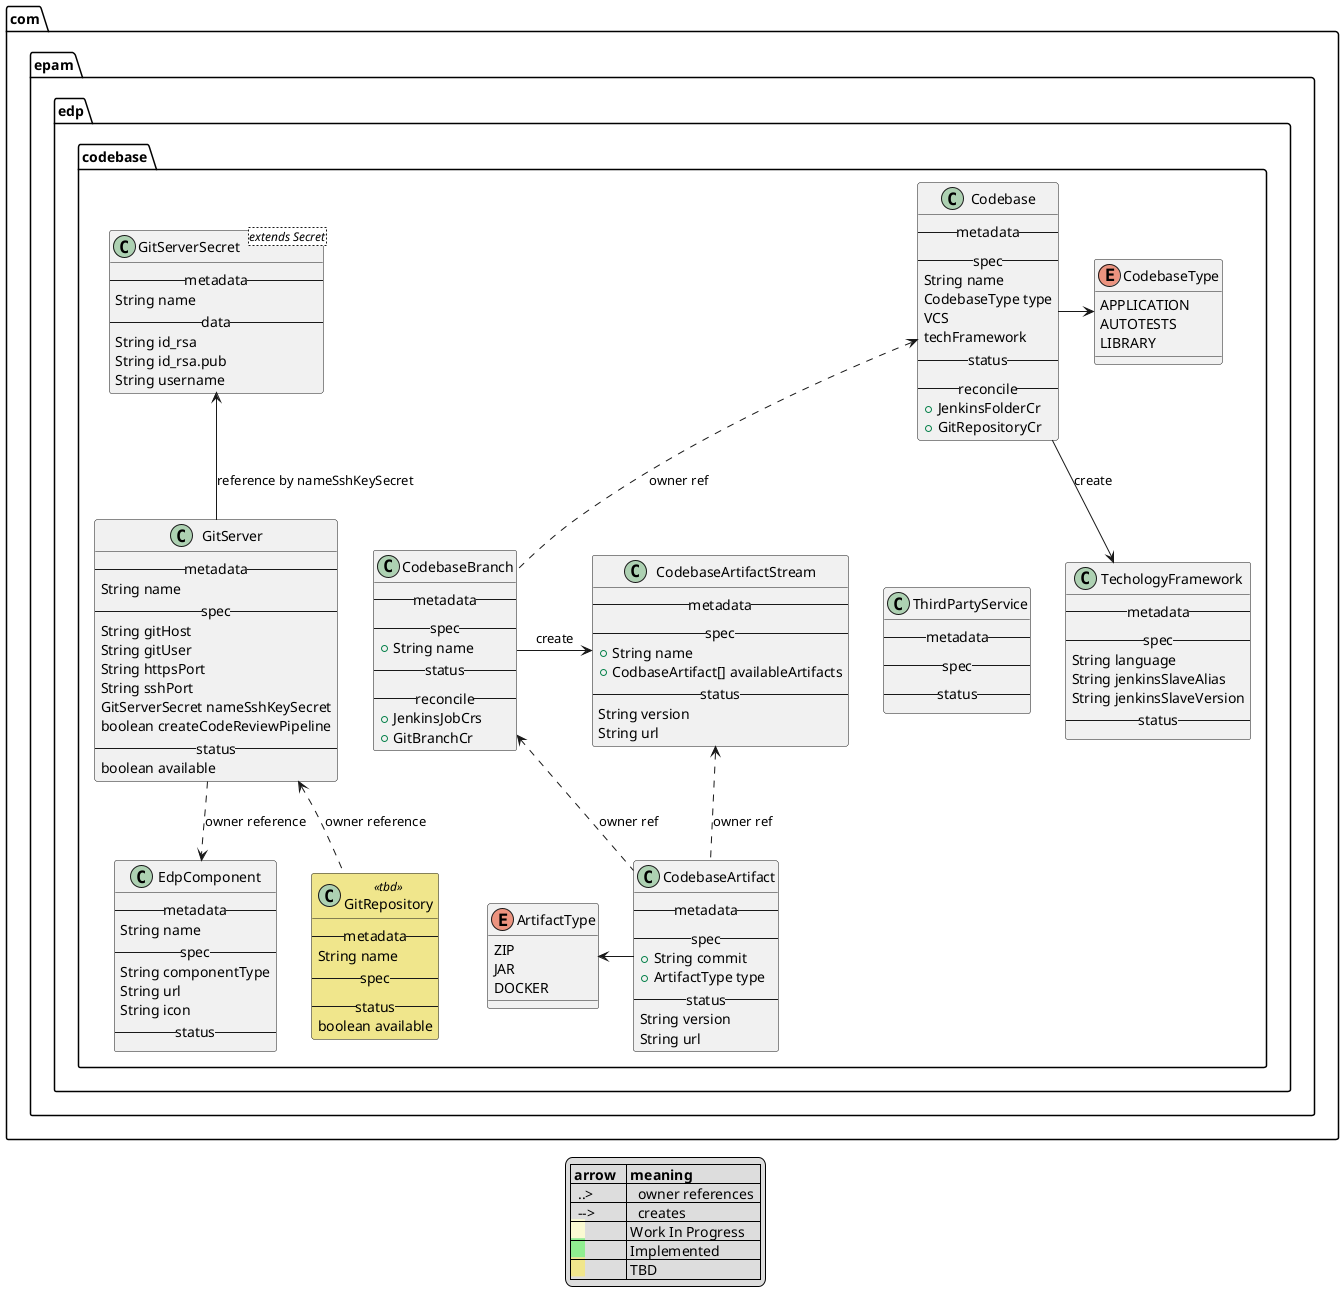 @startuml

package com.epam.edp.codebase {

  class EdpComponent {
    -- metadata --
    String name
    -- spec --
    String componentType
    String url
    String icon
    -- status --
  }


  class GitServer {
    -- metadata --
      String name
    -- spec --
      String gitHost
      String gitUser
      String httpsPort
      String sshPort
      GitServerSecret nameSshKeySecret
      boolean createCodeReviewPipeline
    -- status --
      boolean available
  }
  EdpComponent <.u. GitServer : "owner reference"

  class GitServerSecret <extends Secret> {
    -- metadata --
      String name
    -- data --
      String id_rsa
      String id_rsa.pub
      String username
  }
  GitServerSecret <-d- GitServer : "reference by nameSshKeySecret"


  class GitRepository <<tbd>> {
    -- metadata --
      String name
    -- spec --
    -- status --
      boolean available
  }
  GitRepository .u.> GitServer : "owner reference"


  class Codebase {
    -- metadata --
    -- spec --
    String name
    CodebaseType type
    VCS
    techFramework
    -- status --
    -- reconcile --
    +JenkinsFolderCr
    +GitRepositoryCr
  }

  enum CodebaseType {
    APPLICATION
    AUTOTESTS
    LIBRARY
  }
  Codebase -left-> CodebaseType

  class TechologyFramework {
    -- metadata --
    -- spec --
      String language
      String jenkinsSlaveAlias
      String jenkinsSlaveVersion
    -- status --
  }
  TechologyFramework -up[hidden]-> CodebaseType
  Codebase --> TechologyFramework :create

  class CodebaseBranch {
    -- metadata --
    -- spec --
      + String name
    -- status --
    -- reconcile --
    +JenkinsJobCrs
    +GitBranchCr
  }
  CodebaseBranch .u.>  Codebase : "owner ref"
  CodebaseBranch -r-> CodebaseArtifactStream : create

  class CodebaseArtifact {
    -- metadata --
    -- spec --
      + String commit
      + ArtifactType type
    -- status --
      String version
      String url
  }
  CodebaseArtifact .u.> CodebaseBranch: "owner ref"

  enum ArtifactType {
    ZIP
    JAR
    DOCKER
  }
  CodebaseArtifact -left-> ArtifactType



  class CodebaseArtifactStream {
    -- metadata --
    -- spec --
      + String name
      + CodbaseArtifact[] availableArtifacts
    -- status --
      String version
      String url
  }
  CodebaseArtifact .u.> CodebaseArtifactStream : "owner ref"
  CodebaseArtifactStream *-r[hidden]- ThirdPartyService


  class ThirdPartyService {
    -- metadata --
    -- spec --
    -- status --
  }
}

legend
|= arrow   |= meaning|
|  ..>     |   owner references  |
|  -->     |   creates     |
|<back:LightGoldenRodYellow>    </back>| Work In Progress |
|<back:LightGreen>    </back>| Implemented |
|<back:Khaki>    </back>| TBD |
endlegend

skinparam class {
	backgroundColor<<impl>> LightGoldenRodYellow
	backgroundColor<<wip>> LightGreen
	backgroundColor<<tbd>> Khaki
}
@enduml